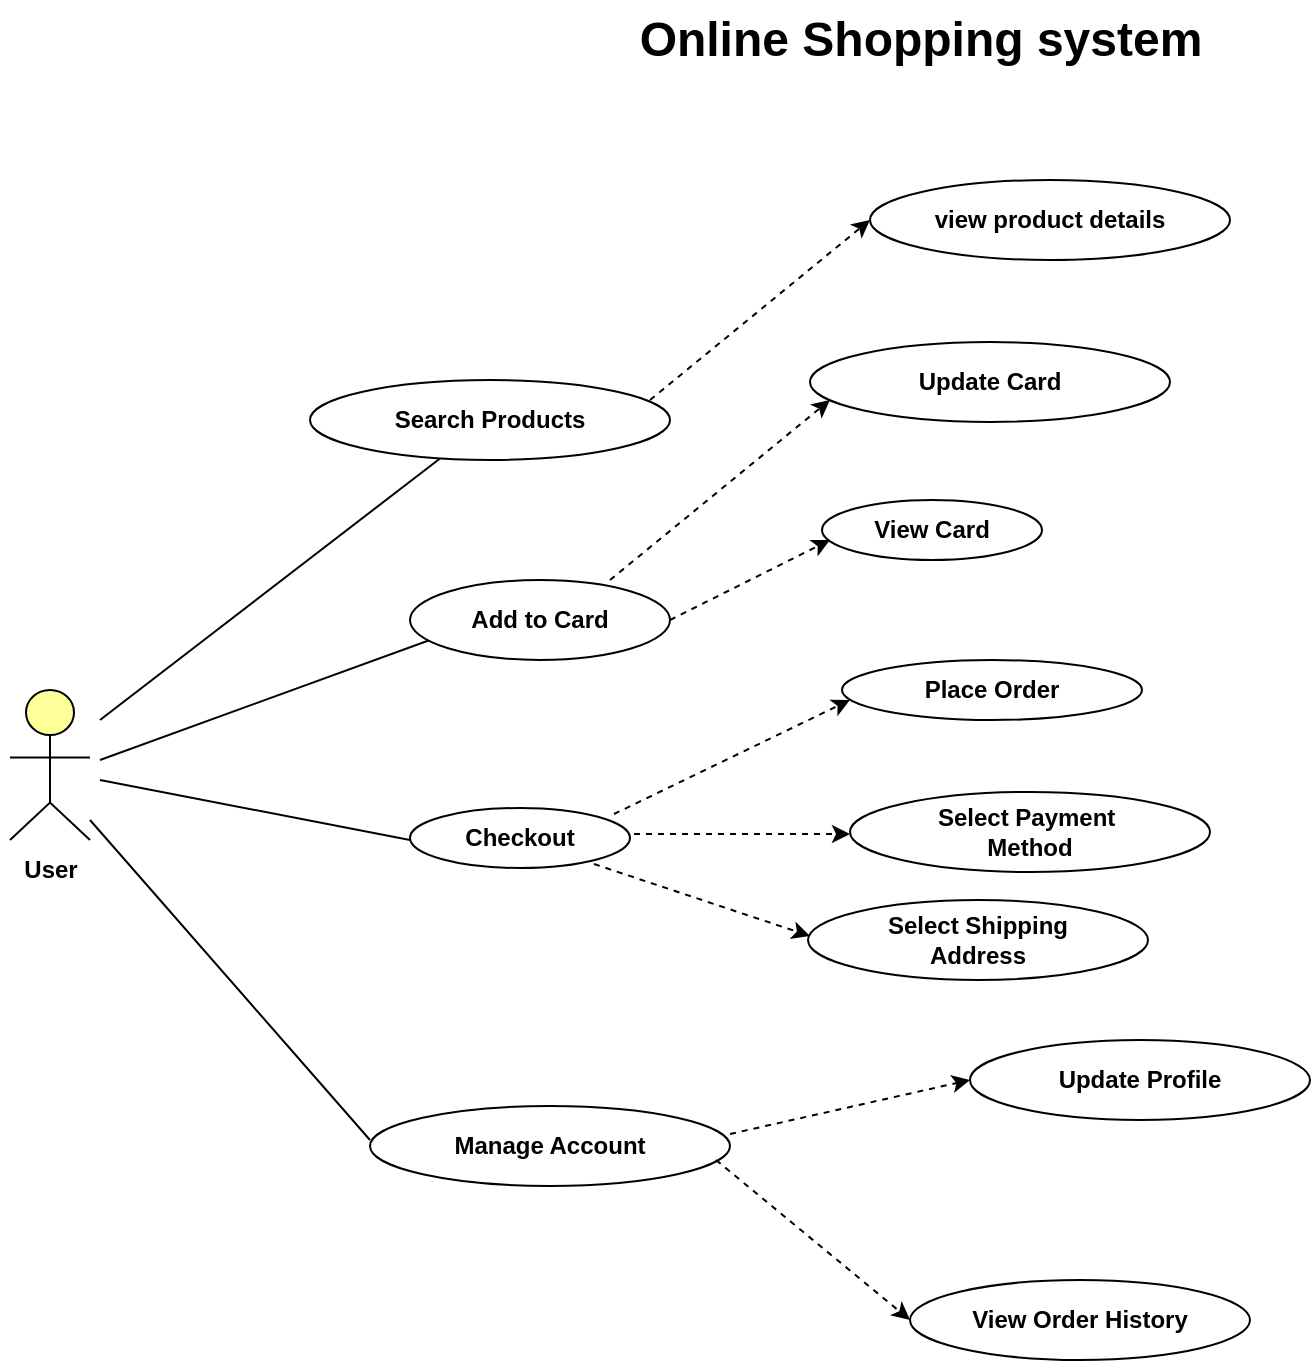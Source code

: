 <mxfile version="23.1.5" type="device">
  <diagram name="Page-1" id="L6RliBakNuTiEH9i2wJH">
    <mxGraphModel dx="1120" dy="532" grid="1" gridSize="10" guides="1" tooltips="1" connect="1" arrows="1" fold="1" page="1" pageScale="1" pageWidth="1390" pageHeight="980" math="0" shadow="0">
      <root>
        <mxCell id="0" />
        <mxCell id="1" parent="0" />
        <mxCell id="Iip07o8z82aBNf2XaTuZ-3" value="" style="html=1;outlineConnect=0;whiteSpace=wrap;fillColor=#ffff99;verticalLabelPosition=bottom;verticalAlign=top;align=center;shape=mxgraph.archimate3.actor;rounded=1;" parent="1" vertex="1">
          <mxGeometry x="10" y="455" width="40" height="75" as="geometry" />
        </mxCell>
        <mxCell id="Iip07o8z82aBNf2XaTuZ-4" value="&lt;b&gt;&lt;font style=&quot;font-size: 24px;&quot;&gt;Online Shopping system&lt;/font&gt;&lt;/b&gt;" style="text;html=1;align=center;verticalAlign=middle;resizable=0;points=[];autosize=1;strokeColor=none;fillColor=none;rounded=1;" parent="1" vertex="1">
          <mxGeometry x="315" y="110" width="300" height="40" as="geometry" />
        </mxCell>
        <mxCell id="Iip07o8z82aBNf2XaTuZ-5" value="&lt;b&gt;User&lt;/b&gt;" style="text;html=1;align=center;verticalAlign=middle;resizable=0;points=[];autosize=1;strokeColor=none;fillColor=none;rounded=1;" parent="1" vertex="1">
          <mxGeometry x="5" y="530" width="50" height="30" as="geometry" />
        </mxCell>
        <mxCell id="Iip07o8z82aBNf2XaTuZ-6" value="" style="endArrow=none;html=1;rounded=1;" parent="1" target="Iip07o8z82aBNf2XaTuZ-7" edge="1">
          <mxGeometry width="50" height="50" relative="1" as="geometry">
            <mxPoint x="55" y="470" as="sourcePoint" />
            <mxPoint x="230" y="370" as="targetPoint" />
          </mxGeometry>
        </mxCell>
        <mxCell id="Iip07o8z82aBNf2XaTuZ-7" value="&lt;b&gt;Search Products&lt;/b&gt;" style="ellipse;whiteSpace=wrap;html=1;rounded=1;" parent="1" vertex="1">
          <mxGeometry x="160" y="300" width="180" height="40" as="geometry" />
        </mxCell>
        <mxCell id="Iip07o8z82aBNf2XaTuZ-15" value="&lt;b&gt;view product details&lt;/b&gt;" style="ellipse;whiteSpace=wrap;html=1;rounded=1;" parent="1" vertex="1">
          <mxGeometry x="440" y="200" width="180" height="40" as="geometry" />
        </mxCell>
        <mxCell id="Iip07o8z82aBNf2XaTuZ-19" value="" style="html=1;labelBackgroundColor=#ffffff;startArrow=none;startFill=0;startSize=6;endArrow=classic;endFill=1;endSize=6;jettySize=auto;orthogonalLoop=1;strokeWidth=1;dashed=1;fontSize=14;rounded=1;entryX=0;entryY=0.5;entryDx=0;entryDy=0;" parent="1" target="Iip07o8z82aBNf2XaTuZ-15" edge="1">
          <mxGeometry width="60" height="60" relative="1" as="geometry">
            <mxPoint x="330" y="310" as="sourcePoint" />
            <mxPoint x="390" y="250" as="targetPoint" />
          </mxGeometry>
        </mxCell>
        <mxCell id="Iip07o8z82aBNf2XaTuZ-20" value="" style="endArrow=none;html=1;rounded=1;" parent="1" edge="1">
          <mxGeometry width="50" height="50" relative="1" as="geometry">
            <mxPoint x="55" y="490" as="sourcePoint" />
            <mxPoint x="220" y="430" as="targetPoint" />
          </mxGeometry>
        </mxCell>
        <mxCell id="Iip07o8z82aBNf2XaTuZ-21" value="&lt;b&gt;Add to Card&lt;/b&gt;" style="ellipse;whiteSpace=wrap;html=1;rounded=1;" parent="1" vertex="1">
          <mxGeometry x="210" y="400" width="130" height="40" as="geometry" />
        </mxCell>
        <mxCell id="Iip07o8z82aBNf2XaTuZ-23" value="" style="html=1;labelBackgroundColor=#ffffff;startArrow=none;startFill=0;startSize=6;endArrow=classic;endFill=1;endSize=6;jettySize=auto;orthogonalLoop=1;strokeWidth=1;dashed=1;fontSize=14;rounded=1;entryX=0;entryY=0.5;entryDx=0;entryDy=0;" parent="1" edge="1">
          <mxGeometry width="60" height="60" relative="1" as="geometry">
            <mxPoint x="310" y="400" as="sourcePoint" />
            <mxPoint x="420" y="310" as="targetPoint" />
          </mxGeometry>
        </mxCell>
        <mxCell id="Iip07o8z82aBNf2XaTuZ-24" value="" style="html=1;labelBackgroundColor=#ffffff;startArrow=none;startFill=0;startSize=6;endArrow=classic;endFill=1;endSize=6;jettySize=auto;orthogonalLoop=1;strokeWidth=1;dashed=1;fontSize=14;rounded=1;" parent="1" edge="1">
          <mxGeometry width="60" height="60" relative="1" as="geometry">
            <mxPoint x="340" y="420" as="sourcePoint" />
            <mxPoint x="420" y="380" as="targetPoint" />
          </mxGeometry>
        </mxCell>
        <mxCell id="Iip07o8z82aBNf2XaTuZ-25" value="" style="html=1;labelBackgroundColor=#ffffff;startArrow=none;startFill=0;startSize=6;endArrow=classic;endFill=1;endSize=6;jettySize=auto;orthogonalLoop=1;strokeWidth=1;dashed=1;fontSize=14;rounded=1;" parent="1" edge="1">
          <mxGeometry width="60" height="60" relative="1" as="geometry">
            <mxPoint x="312" y="517" as="sourcePoint" />
            <mxPoint x="430" y="460" as="targetPoint" />
          </mxGeometry>
        </mxCell>
        <mxCell id="Iip07o8z82aBNf2XaTuZ-26" value="&lt;b&gt;Update Card&lt;/b&gt;" style="ellipse;whiteSpace=wrap;html=1;rounded=1;" parent="1" vertex="1">
          <mxGeometry x="410" y="281" width="180" height="40" as="geometry" />
        </mxCell>
        <mxCell id="Iip07o8z82aBNf2XaTuZ-27" value="&lt;b&gt;View Card&lt;/b&gt;" style="ellipse;whiteSpace=wrap;html=1;rounded=1;" parent="1" vertex="1">
          <mxGeometry x="416" y="360" width="110" height="30" as="geometry" />
        </mxCell>
        <mxCell id="Iip07o8z82aBNf2XaTuZ-28" value="" style="endArrow=none;html=1;rounded=1;" parent="1" edge="1">
          <mxGeometry width="50" height="50" relative="1" as="geometry">
            <mxPoint x="55" y="500" as="sourcePoint" />
            <mxPoint x="210" y="530" as="targetPoint" />
          </mxGeometry>
        </mxCell>
        <mxCell id="Iip07o8z82aBNf2XaTuZ-29" value="" style="endArrow=none;html=1;rounded=1;" parent="1" edge="1">
          <mxGeometry width="50" height="50" relative="1" as="geometry">
            <mxPoint x="50" y="520" as="sourcePoint" />
            <mxPoint x="190" y="680" as="targetPoint" />
          </mxGeometry>
        </mxCell>
        <mxCell id="Iip07o8z82aBNf2XaTuZ-30" value="&lt;b&gt;Checkout&lt;/b&gt;" style="ellipse;whiteSpace=wrap;html=1;rounded=1;" parent="1" vertex="1">
          <mxGeometry x="210" y="514" width="110" height="30" as="geometry" />
        </mxCell>
        <mxCell id="Iip07o8z82aBNf2XaTuZ-31" value="&lt;b&gt;Place Order&lt;/b&gt;" style="ellipse;whiteSpace=wrap;html=1;rounded=1;" parent="1" vertex="1">
          <mxGeometry x="426" y="440" width="150" height="30" as="geometry" />
        </mxCell>
        <mxCell id="Iip07o8z82aBNf2XaTuZ-34" value="" style="html=1;labelBackgroundColor=#ffffff;startArrow=none;startFill=0;startSize=6;endArrow=classic;endFill=1;endSize=6;jettySize=auto;orthogonalLoop=1;strokeWidth=1;dashed=1;fontSize=14;rounded=1;" parent="1" edge="1">
          <mxGeometry width="60" height="60" relative="1" as="geometry">
            <mxPoint x="322" y="527" as="sourcePoint" />
            <mxPoint x="430" y="527" as="targetPoint" />
          </mxGeometry>
        </mxCell>
        <mxCell id="Iip07o8z82aBNf2XaTuZ-35" value="&lt;b&gt;Select Payment&amp;nbsp;&lt;/b&gt;&lt;div&gt;&lt;b&gt;Method&lt;/b&gt;&lt;/div&gt;" style="ellipse;whiteSpace=wrap;html=1;rounded=1;" parent="1" vertex="1">
          <mxGeometry x="430" y="506" width="180" height="40" as="geometry" />
        </mxCell>
        <mxCell id="Iip07o8z82aBNf2XaTuZ-37" value="" style="html=1;labelBackgroundColor=#ffffff;startArrow=none;startFill=0;startSize=6;endArrow=classic;endFill=1;endSize=6;jettySize=auto;orthogonalLoop=1;strokeWidth=1;dashed=1;fontSize=14;rounded=1;" parent="1" edge="1">
          <mxGeometry width="60" height="60" relative="1" as="geometry">
            <mxPoint x="302" y="542" as="sourcePoint" />
            <mxPoint x="410" y="578" as="targetPoint" />
          </mxGeometry>
        </mxCell>
        <mxCell id="Iip07o8z82aBNf2XaTuZ-38" value="&lt;b&gt;Select Shipping&lt;/b&gt;&lt;div&gt;&lt;b&gt;Address&lt;/b&gt;&lt;/div&gt;" style="ellipse;whiteSpace=wrap;html=1;rounded=1;" parent="1" vertex="1">
          <mxGeometry x="409" y="560" width="170" height="40" as="geometry" />
        </mxCell>
        <mxCell id="Iip07o8z82aBNf2XaTuZ-39" value="&lt;b&gt;Manage Account&lt;/b&gt;" style="ellipse;whiteSpace=wrap;html=1;rounded=1;" parent="1" vertex="1">
          <mxGeometry x="190" y="663" width="180" height="40" as="geometry" />
        </mxCell>
        <mxCell id="Iip07o8z82aBNf2XaTuZ-40" value="" style="html=1;labelBackgroundColor=#ffffff;startArrow=none;startFill=0;startSize=6;endArrow=classic;endFill=1;endSize=6;jettySize=auto;orthogonalLoop=1;strokeWidth=1;dashed=1;fontSize=14;rounded=1;" parent="1" edge="1">
          <mxGeometry width="60" height="60" relative="1" as="geometry">
            <mxPoint x="370" y="677" as="sourcePoint" />
            <mxPoint x="490" y="650" as="targetPoint" />
          </mxGeometry>
        </mxCell>
        <mxCell id="Iip07o8z82aBNf2XaTuZ-42" value="&lt;b&gt;View Order History&lt;/b&gt;" style="ellipse;whiteSpace=wrap;html=1;rounded=1;" parent="1" vertex="1">
          <mxGeometry x="460" y="750" width="170" height="40" as="geometry" />
        </mxCell>
        <mxCell id="Iip07o8z82aBNf2XaTuZ-43" value="&lt;b&gt;Update Profile&lt;/b&gt;" style="ellipse;whiteSpace=wrap;html=1;rounded=1;" parent="1" vertex="1">
          <mxGeometry x="490" y="630" width="170" height="40" as="geometry" />
        </mxCell>
        <mxCell id="Iip07o8z82aBNf2XaTuZ-52" value="" style="html=1;labelBackgroundColor=#ffffff;startArrow=none;startFill=0;startSize=6;endArrow=classic;endFill=1;endSize=6;jettySize=auto;orthogonalLoop=1;strokeWidth=1;dashed=1;fontSize=14;rounded=1;entryX=0;entryY=0.5;entryDx=0;entryDy=0;" parent="1" target="Iip07o8z82aBNf2XaTuZ-42" edge="1">
          <mxGeometry width="60" height="60" relative="1" as="geometry">
            <mxPoint x="363" y="690" as="sourcePoint" />
            <mxPoint x="392.714" y="710" as="targetPoint" />
          </mxGeometry>
        </mxCell>
      </root>
    </mxGraphModel>
  </diagram>
</mxfile>
